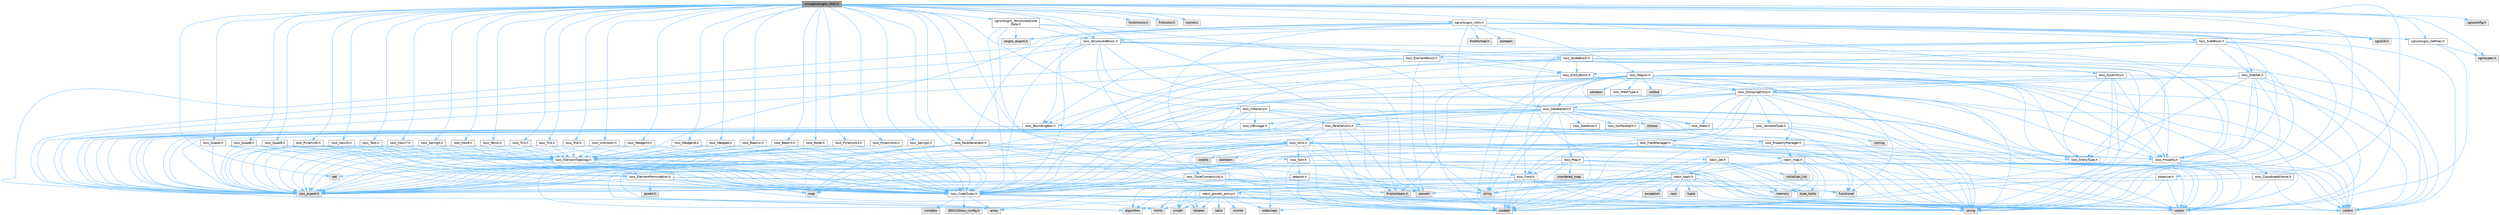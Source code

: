 digraph "src/cgns/Iocgns_Utils.C"
{
 // INTERACTIVE_SVG=YES
 // LATEX_PDF_SIZE
  bgcolor="transparent";
  edge [fontname=Helvetica,fontsize=10,labelfontname=Helvetica,labelfontsize=10];
  node [fontname=Helvetica,fontsize=10,shape=box,height=0.2,width=0.4];
  Node1 [id="Node000001",label="src/cgns/Iocgns_Utils.C",height=0.2,width=0.4,color="gray40", fillcolor="grey60", style="filled", fontcolor="black",tooltip=" "];
  Node1 -> Node2 [id="edge1_Node000001_Node000002",color="steelblue1",style="solid",tooltip=" "];
  Node2 [id="Node000002",label="Ioss_Assembly.h",height=0.2,width=0.4,color="grey40", fillcolor="white", style="filled",URL="$Ioss__Assembly_8h.html",tooltip=" "];
  Node2 -> Node3 [id="edge2_Node000002_Node000003",color="steelblue1",style="solid",tooltip=" "];
  Node3 [id="Node000003",label="ioss_export.h",height=0.2,width=0.4,color="grey60", fillcolor="#E0E0E0", style="filled",tooltip=" "];
  Node2 -> Node4 [id="edge3_Node000002_Node000004",color="steelblue1",style="solid",tooltip=" "];
  Node4 [id="Node000004",label="Ioss_EntityType.h",height=0.2,width=0.4,color="grey40", fillcolor="white", style="filled",URL="$Ioss__EntityType_8h.html",tooltip=" "];
  Node2 -> Node5 [id="edge4_Node000002_Node000005",color="steelblue1",style="solid",tooltip=" "];
  Node5 [id="Node000005",label="Ioss_Property.h",height=0.2,width=0.4,color="grey40", fillcolor="white", style="filled",URL="$Ioss__Property_8h.html",tooltip=" "];
  Node5 -> Node3 [id="edge5_Node000005_Node000003",color="steelblue1",style="solid",tooltip=" "];
  Node5 -> Node6 [id="edge6_Node000005_Node000006",color="steelblue1",style="solid",tooltip=" "];
  Node6 [id="Node000006",label="cstdint",height=0.2,width=0.4,color="grey60", fillcolor="#E0E0E0", style="filled",tooltip=" "];
  Node5 -> Node7 [id="edge7_Node000005_Node000007",color="steelblue1",style="solid",tooltip=" "];
  Node7 [id="Node000007",label="string",height=0.2,width=0.4,color="grey60", fillcolor="#E0E0E0", style="filled",tooltip=" "];
  Node5 -> Node8 [id="edge8_Node000005_Node000008",color="steelblue1",style="solid",tooltip=" "];
  Node8 [id="Node000008",label="vector",height=0.2,width=0.4,color="grey60", fillcolor="#E0E0E0", style="filled",tooltip=" "];
  Node2 -> Node9 [id="edge9_Node000002_Node000009",color="steelblue1",style="solid",tooltip=" "];
  Node9 [id="Node000009",label="Ioss_GroupingEntity.h",height=0.2,width=0.4,color="grey40", fillcolor="white", style="filled",URL="$Ioss__GroupingEntity_8h.html",tooltip=" "];
  Node9 -> Node3 [id="edge10_Node000009_Node000003",color="steelblue1",style="solid",tooltip=" "];
  Node9 -> Node10 [id="edge11_Node000009_Node000010",color="steelblue1",style="solid",tooltip=" "];
  Node10 [id="Node000010",label="Ioss_CodeTypes.h",height=0.2,width=0.4,color="grey40", fillcolor="white", style="filled",URL="$Ioss__CodeTypes_8h.html",tooltip=" "];
  Node10 -> Node11 [id="edge12_Node000010_Node000011",color="steelblue1",style="solid",tooltip=" "];
  Node11 [id="Node000011",label="array",height=0.2,width=0.4,color="grey60", fillcolor="#E0E0E0", style="filled",tooltip=" "];
  Node10 -> Node12 [id="edge13_Node000010_Node000012",color="steelblue1",style="solid",tooltip=" "];
  Node12 [id="Node000012",label="cstddef",height=0.2,width=0.4,color="grey60", fillcolor="#E0E0E0", style="filled",tooltip=" "];
  Node10 -> Node6 [id="edge14_Node000010_Node000006",color="steelblue1",style="solid",tooltip=" "];
  Node10 -> Node7 [id="edge15_Node000010_Node000007",color="steelblue1",style="solid",tooltip=" "];
  Node10 -> Node8 [id="edge16_Node000010_Node000008",color="steelblue1",style="solid",tooltip=" "];
  Node10 -> Node13 [id="edge17_Node000010_Node000013",color="steelblue1",style="solid",tooltip=" "];
  Node13 [id="Node000013",label="SEACASIoss_config.h",height=0.2,width=0.4,color="grey60", fillcolor="#E0E0E0", style="filled",tooltip=" "];
  Node10 -> Node14 [id="edge18_Node000010_Node000014",color="steelblue1",style="solid",tooltip=" "];
  Node14 [id="Node000014",label="complex",height=0.2,width=0.4,color="grey60", fillcolor="#E0E0E0", style="filled",tooltip=" "];
  Node9 -> Node15 [id="edge19_Node000009_Node000015",color="steelblue1",style="solid",tooltip=" "];
  Node15 [id="Node000015",label="Ioss_DatabaseIO.h",height=0.2,width=0.4,color="grey40", fillcolor="white", style="filled",URL="$Ioss__DatabaseIO_8h.html",tooltip=" "];
  Node15 -> Node3 [id="edge20_Node000015_Node000003",color="steelblue1",style="solid",tooltip=" "];
  Node15 -> Node16 [id="edge21_Node000015_Node000016",color="steelblue1",style="solid",tooltip=" "];
  Node16 [id="Node000016",label="Ioss_BoundingBox.h",height=0.2,width=0.4,color="grey40", fillcolor="white", style="filled",URL="$Ioss__BoundingBox_8h.html",tooltip=" "];
  Node16 -> Node3 [id="edge22_Node000016_Node000003",color="steelblue1",style="solid",tooltip=" "];
  Node15 -> Node10 [id="edge23_Node000015_Node000010",color="steelblue1",style="solid",tooltip=" "];
  Node15 -> Node17 [id="edge24_Node000015_Node000017",color="steelblue1",style="solid",tooltip=" "];
  Node17 [id="Node000017",label="Ioss_DBUsage.h",height=0.2,width=0.4,color="grey40", fillcolor="white", style="filled",URL="$Ioss__DBUsage_8h.html",tooltip=" "];
  Node15 -> Node18 [id="edge25_Node000015_Node000018",color="steelblue1",style="solid",tooltip=" "];
  Node18 [id="Node000018",label="Ioss_DataSize.h",height=0.2,width=0.4,color="grey40", fillcolor="white", style="filled",URL="$Ioss__DataSize_8h.html",tooltip=" "];
  Node15 -> Node4 [id="edge26_Node000015_Node000004",color="steelblue1",style="solid",tooltip=" "];
  Node15 -> Node19 [id="edge27_Node000015_Node000019",color="steelblue1",style="solid",tooltip=" "];
  Node19 [id="Node000019",label="Ioss_Map.h",height=0.2,width=0.4,color="grey40", fillcolor="white", style="filled",URL="$Ioss__Map_8h.html",tooltip=" "];
  Node19 -> Node3 [id="edge28_Node000019_Node000003",color="steelblue1",style="solid",tooltip=" "];
  Node19 -> Node10 [id="edge29_Node000019_Node000010",color="steelblue1",style="solid",tooltip=" "];
  Node19 -> Node20 [id="edge30_Node000019_Node000020",color="steelblue1",style="solid",tooltip=" "];
  Node20 [id="Node000020",label="Ioss_Field.h",height=0.2,width=0.4,color="grey40", fillcolor="white", style="filled",URL="$Ioss__Field_8h.html",tooltip=" "];
  Node20 -> Node3 [id="edge31_Node000020_Node000003",color="steelblue1",style="solid",tooltip=" "];
  Node20 -> Node10 [id="edge32_Node000020_Node000010",color="steelblue1",style="solid",tooltip=" "];
  Node20 -> Node12 [id="edge33_Node000020_Node000012",color="steelblue1",style="solid",tooltip=" "];
  Node20 -> Node7 [id="edge34_Node000020_Node000007",color="steelblue1",style="solid",tooltip=" "];
  Node20 -> Node8 [id="edge35_Node000020_Node000008",color="steelblue1",style="solid",tooltip=" "];
  Node19 -> Node12 [id="edge36_Node000019_Node000012",color="steelblue1",style="solid",tooltip=" "];
  Node19 -> Node6 [id="edge37_Node000019_Node000006",color="steelblue1",style="solid",tooltip=" "];
  Node19 -> Node7 [id="edge38_Node000019_Node000007",color="steelblue1",style="solid",tooltip=" "];
  Node19 -> Node8 [id="edge39_Node000019_Node000008",color="steelblue1",style="solid",tooltip=" "];
  Node19 -> Node21 [id="edge40_Node000019_Node000021",color="steelblue1",style="solid",tooltip=" "];
  Node21 [id="Node000021",label="unordered_map",height=0.2,width=0.4,color="grey60", fillcolor="#E0E0E0", style="filled",tooltip=" "];
  Node15 -> Node22 [id="edge41_Node000015_Node000022",color="steelblue1",style="solid",tooltip=" "];
  Node22 [id="Node000022",label="Ioss_ParallelUtils.h",height=0.2,width=0.4,color="grey40", fillcolor="white", style="filled",URL="$Ioss__ParallelUtils_8h.html",tooltip=" "];
  Node22 -> Node3 [id="edge42_Node000022_Node000003",color="steelblue1",style="solid",tooltip=" "];
  Node22 -> Node10 [id="edge43_Node000022_Node000010",color="steelblue1",style="solid",tooltip=" "];
  Node22 -> Node23 [id="edge44_Node000022_Node000023",color="steelblue1",style="solid",tooltip=" "];
  Node23 [id="Node000023",label="Ioss_Utils.h",height=0.2,width=0.4,color="grey40", fillcolor="white", style="filled",URL="$Ioss__Utils_8h.html",tooltip=" "];
  Node23 -> Node3 [id="edge45_Node000023_Node000003",color="steelblue1",style="solid",tooltip=" "];
  Node23 -> Node10 [id="edge46_Node000023_Node000010",color="steelblue1",style="solid",tooltip=" "];
  Node23 -> Node24 [id="edge47_Node000023_Node000024",color="steelblue1",style="solid",tooltip=" "];
  Node24 [id="Node000024",label="Ioss_ElementTopology.h",height=0.2,width=0.4,color="grey40", fillcolor="white", style="filled",URL="$Ioss__ElementTopology_8h.html",tooltip=" "];
  Node24 -> Node3 [id="edge48_Node000024_Node000003",color="steelblue1",style="solid",tooltip=" "];
  Node24 -> Node10 [id="edge49_Node000024_Node000010",color="steelblue1",style="solid",tooltip=" "];
  Node24 -> Node25 [id="edge50_Node000024_Node000025",color="steelblue1",style="solid",tooltip=" "];
  Node25 [id="Node000025",label="Ioss_ElementPermutation.h",height=0.2,width=0.4,color="grey40", fillcolor="white", style="filled",URL="$Ioss__ElementPermutation_8h.html",tooltip=" "];
  Node25 -> Node3 [id="edge51_Node000025_Node000003",color="steelblue1",style="solid",tooltip=" "];
  Node25 -> Node10 [id="edge52_Node000025_Node000010",color="steelblue1",style="solid",tooltip=" "];
  Node25 -> Node26 [id="edge53_Node000025_Node000026",color="steelblue1",style="solid",tooltip=" "];
  Node26 [id="Node000026",label="assert.h",height=0.2,width=0.4,color="grey60", fillcolor="#E0E0E0", style="filled",tooltip=" "];
  Node25 -> Node27 [id="edge54_Node000025_Node000027",color="steelblue1",style="solid",tooltip=" "];
  Node27 [id="Node000027",label="limits",height=0.2,width=0.4,color="grey60", fillcolor="#E0E0E0", style="filled",tooltip=" "];
  Node25 -> Node28 [id="edge55_Node000025_Node000028",color="steelblue1",style="solid",tooltip=" "];
  Node28 [id="Node000028",label="map",height=0.2,width=0.4,color="grey60", fillcolor="#E0E0E0", style="filled",tooltip=" "];
  Node25 -> Node7 [id="edge56_Node000025_Node000007",color="steelblue1",style="solid",tooltip=" "];
  Node25 -> Node8 [id="edge57_Node000025_Node000008",color="steelblue1",style="solid",tooltip=" "];
  Node24 -> Node28 [id="edge58_Node000024_Node000028",color="steelblue1",style="solid",tooltip=" "];
  Node24 -> Node29 [id="edge59_Node000024_Node000029",color="steelblue1",style="solid",tooltip=" "];
  Node29 [id="Node000029",label="set",height=0.2,width=0.4,color="grey60", fillcolor="#E0E0E0", style="filled",tooltip=" "];
  Node24 -> Node7 [id="edge60_Node000024_Node000007",color="steelblue1",style="solid",tooltip=" "];
  Node24 -> Node8 [id="edge61_Node000024_Node000008",color="steelblue1",style="solid",tooltip=" "];
  Node23 -> Node4 [id="edge62_Node000023_Node000004",color="steelblue1",style="solid",tooltip=" "];
  Node23 -> Node20 [id="edge63_Node000023_Node000020",color="steelblue1",style="solid",tooltip=" "];
  Node23 -> Node5 [id="edge64_Node000023_Node000005",color="steelblue1",style="solid",tooltip=" "];
  Node23 -> Node30 [id="edge65_Node000023_Node000030",color="steelblue1",style="solid",tooltip=" "];
  Node30 [id="Node000030",label="Ioss_Sort.h",height=0.2,width=0.4,color="grey40", fillcolor="white", style="filled",URL="$Ioss__Sort_8h.html",tooltip=" "];
  Node30 -> Node31 [id="edge66_Node000030_Node000031",color="steelblue1",style="solid",tooltip=" "];
  Node31 [id="Node000031",label="pdqsort.h",height=0.2,width=0.4,color="grey40", fillcolor="white", style="filled",URL="$pdqsort_8h.html",tooltip=" "];
  Node31 -> Node32 [id="edge67_Node000031_Node000032",color="steelblue1",style="solid",tooltip=" "];
  Node32 [id="Node000032",label="algorithm",height=0.2,width=0.4,color="grey60", fillcolor="#E0E0E0", style="filled",tooltip=" "];
  Node31 -> Node12 [id="edge68_Node000031_Node000012",color="steelblue1",style="solid",tooltip=" "];
  Node31 -> Node33 [id="edge69_Node000031_Node000033",color="steelblue1",style="solid",tooltip=" "];
  Node33 [id="Node000033",label="functional",height=0.2,width=0.4,color="grey60", fillcolor="#E0E0E0", style="filled",tooltip=" "];
  Node31 -> Node34 [id="edge70_Node000031_Node000034",color="steelblue1",style="solid",tooltip=" "];
  Node34 [id="Node000034",label="iterator",height=0.2,width=0.4,color="grey60", fillcolor="#E0E0E0", style="filled",tooltip=" "];
  Node31 -> Node35 [id="edge71_Node000031_Node000035",color="steelblue1",style="solid",tooltip=" "];
  Node35 [id="Node000035",label="utility",height=0.2,width=0.4,color="grey60", fillcolor="#E0E0E0", style="filled",tooltip=" "];
  Node30 -> Node12 [id="edge72_Node000030_Node000012",color="steelblue1",style="solid",tooltip=" "];
  Node30 -> Node8 [id="edge73_Node000030_Node000008",color="steelblue1",style="solid",tooltip=" "];
  Node23 -> Node32 [id="edge74_Node000023_Node000032",color="steelblue1",style="solid",tooltip=" "];
  Node23 -> Node36 [id="edge75_Node000023_Node000036",color="steelblue1",style="solid",tooltip=" "];
  Node36 [id="Node000036",label="cassert",height=0.2,width=0.4,color="grey60", fillcolor="#E0E0E0", style="filled",tooltip=" "];
  Node23 -> Node37 [id="edge76_Node000023_Node000037",color="steelblue1",style="solid",tooltip=" "];
  Node37 [id="Node000037",label="cmath",height=0.2,width=0.4,color="grey60", fillcolor="#E0E0E0", style="filled",tooltip=" "];
  Node23 -> Node12 [id="edge77_Node000023_Node000012",color="steelblue1",style="solid",tooltip=" "];
  Node23 -> Node6 [id="edge78_Node000023_Node000006",color="steelblue1",style="solid",tooltip=" "];
  Node23 -> Node38 [id="edge79_Node000023_Node000038",color="steelblue1",style="solid",tooltip=" "];
  Node38 [id="Node000038",label="cstdlib",height=0.2,width=0.4,color="grey60", fillcolor="#E0E0E0", style="filled",tooltip=" "];
  Node23 -> Node39 [id="edge80_Node000023_Node000039",color="steelblue1",style="solid",tooltip=" "];
  Node39 [id="Node000039",label="iostream",height=0.2,width=0.4,color="grey60", fillcolor="#E0E0E0", style="filled",tooltip=" "];
  Node23 -> Node40 [id="edge81_Node000023_Node000040",color="steelblue1",style="solid",tooltip=" "];
  Node40 [id="Node000040",label="stdexcept",height=0.2,width=0.4,color="grey60", fillcolor="#E0E0E0", style="filled",tooltip=" "];
  Node23 -> Node7 [id="edge82_Node000023_Node000007",color="steelblue1",style="solid",tooltip=" "];
  Node23 -> Node8 [id="edge83_Node000023_Node000008",color="steelblue1",style="solid",tooltip=" "];
  Node22 -> Node36 [id="edge84_Node000022_Node000036",color="steelblue1",style="solid",tooltip=" "];
  Node22 -> Node12 [id="edge85_Node000022_Node000012",color="steelblue1",style="solid",tooltip=" "];
  Node22 -> Node7 [id="edge86_Node000022_Node000007",color="steelblue1",style="solid",tooltip=" "];
  Node22 -> Node8 [id="edge87_Node000022_Node000008",color="steelblue1",style="solid",tooltip=" "];
  Node15 -> Node41 [id="edge88_Node000015_Node000041",color="steelblue1",style="solid",tooltip=" "];
  Node41 [id="Node000041",label="Ioss_PropertyManager.h",height=0.2,width=0.4,color="grey40", fillcolor="white", style="filled",URL="$Ioss__PropertyManager_8h.html",tooltip=" "];
  Node41 -> Node3 [id="edge89_Node000041_Node000003",color="steelblue1",style="solid",tooltip=" "];
  Node41 -> Node10 [id="edge90_Node000041_Node000010",color="steelblue1",style="solid",tooltip=" "];
  Node41 -> Node5 [id="edge91_Node000041_Node000005",color="steelblue1",style="solid",tooltip=" "];
  Node41 -> Node12 [id="edge92_Node000041_Node000012",color="steelblue1",style="solid",tooltip=" "];
  Node41 -> Node7 [id="edge93_Node000041_Node000007",color="steelblue1",style="solid",tooltip=" "];
  Node41 -> Node8 [id="edge94_Node000041_Node000008",color="steelblue1",style="solid",tooltip=" "];
  Node41 -> Node42 [id="edge95_Node000041_Node000042",color="steelblue1",style="solid",tooltip=" "];
  Node42 [id="Node000042",label="robin_map.h",height=0.2,width=0.4,color="grey40", fillcolor="white", style="filled",URL="$robin__map_8h.html",tooltip=" "];
  Node42 -> Node12 [id="edge96_Node000042_Node000012",color="steelblue1",style="solid",tooltip=" "];
  Node42 -> Node33 [id="edge97_Node000042_Node000033",color="steelblue1",style="solid",tooltip=" "];
  Node42 -> Node43 [id="edge98_Node000042_Node000043",color="steelblue1",style="solid",tooltip=" "];
  Node43 [id="Node000043",label="initializer_list",height=0.2,width=0.4,color="grey60", fillcolor="#E0E0E0", style="filled",tooltip=" "];
  Node42 -> Node44 [id="edge99_Node000042_Node000044",color="steelblue1",style="solid",tooltip=" "];
  Node44 [id="Node000044",label="memory",height=0.2,width=0.4,color="grey60", fillcolor="#E0E0E0", style="filled",tooltip=" "];
  Node42 -> Node45 [id="edge100_Node000042_Node000045",color="steelblue1",style="solid",tooltip=" "];
  Node45 [id="Node000045",label="type_traits",height=0.2,width=0.4,color="grey60", fillcolor="#E0E0E0", style="filled",tooltip=" "];
  Node42 -> Node35 [id="edge101_Node000042_Node000035",color="steelblue1",style="solid",tooltip=" "];
  Node42 -> Node46 [id="edge102_Node000042_Node000046",color="steelblue1",style="solid",tooltip=" "];
  Node46 [id="Node000046",label="robin_hash.h",height=0.2,width=0.4,color="grey40", fillcolor="white", style="filled",URL="$robin__hash_8h.html",tooltip=" "];
  Node46 -> Node32 [id="edge103_Node000046_Node000032",color="steelblue1",style="solid",tooltip=" "];
  Node46 -> Node36 [id="edge104_Node000046_Node000036",color="steelblue1",style="solid",tooltip=" "];
  Node46 -> Node37 [id="edge105_Node000046_Node000037",color="steelblue1",style="solid",tooltip=" "];
  Node46 -> Node12 [id="edge106_Node000046_Node000012",color="steelblue1",style="solid",tooltip=" "];
  Node46 -> Node6 [id="edge107_Node000046_Node000006",color="steelblue1",style="solid",tooltip=" "];
  Node46 -> Node47 [id="edge108_Node000046_Node000047",color="steelblue1",style="solid",tooltip=" "];
  Node47 [id="Node000047",label="exception",height=0.2,width=0.4,color="grey60", fillcolor="#E0E0E0", style="filled",tooltip=" "];
  Node46 -> Node34 [id="edge109_Node000046_Node000034",color="steelblue1",style="solid",tooltip=" "];
  Node46 -> Node27 [id="edge110_Node000046_Node000027",color="steelblue1",style="solid",tooltip=" "];
  Node46 -> Node44 [id="edge111_Node000046_Node000044",color="steelblue1",style="solid",tooltip=" "];
  Node46 -> Node48 [id="edge112_Node000046_Node000048",color="steelblue1",style="solid",tooltip=" "];
  Node48 [id="Node000048",label="new",height=0.2,width=0.4,color="grey60", fillcolor="#E0E0E0", style="filled",tooltip=" "];
  Node46 -> Node40 [id="edge113_Node000046_Node000040",color="steelblue1",style="solid",tooltip=" "];
  Node46 -> Node49 [id="edge114_Node000046_Node000049",color="steelblue1",style="solid",tooltip=" "];
  Node49 [id="Node000049",label="tuple",height=0.2,width=0.4,color="grey60", fillcolor="#E0E0E0", style="filled",tooltip=" "];
  Node46 -> Node45 [id="edge115_Node000046_Node000045",color="steelblue1",style="solid",tooltip=" "];
  Node46 -> Node35 [id="edge116_Node000046_Node000035",color="steelblue1",style="solid",tooltip=" "];
  Node46 -> Node8 [id="edge117_Node000046_Node000008",color="steelblue1",style="solid",tooltip=" "];
  Node46 -> Node50 [id="edge118_Node000046_Node000050",color="steelblue1",style="solid",tooltip=" "];
  Node50 [id="Node000050",label="robin_growth_policy.h",height=0.2,width=0.4,color="grey40", fillcolor="white", style="filled",URL="$robin__growth__policy_8h.html",tooltip=" "];
  Node50 -> Node32 [id="edge119_Node000050_Node000032",color="steelblue1",style="solid",tooltip=" "];
  Node50 -> Node11 [id="edge120_Node000050_Node000011",color="steelblue1",style="solid",tooltip=" "];
  Node50 -> Node51 [id="edge121_Node000050_Node000051",color="steelblue1",style="solid",tooltip=" "];
  Node51 [id="Node000051",label="climits",height=0.2,width=0.4,color="grey60", fillcolor="#E0E0E0", style="filled",tooltip=" "];
  Node50 -> Node37 [id="edge122_Node000050_Node000037",color="steelblue1",style="solid",tooltip=" "];
  Node50 -> Node12 [id="edge123_Node000050_Node000012",color="steelblue1",style="solid",tooltip=" "];
  Node50 -> Node6 [id="edge124_Node000050_Node000006",color="steelblue1",style="solid",tooltip=" "];
  Node50 -> Node34 [id="edge125_Node000050_Node000034",color="steelblue1",style="solid",tooltip=" "];
  Node50 -> Node27 [id="edge126_Node000050_Node000027",color="steelblue1",style="solid",tooltip=" "];
  Node50 -> Node52 [id="edge127_Node000050_Node000052",color="steelblue1",style="solid",tooltip=" "];
  Node52 [id="Node000052",label="ratio",height=0.2,width=0.4,color="grey60", fillcolor="#E0E0E0", style="filled",tooltip=" "];
  Node50 -> Node40 [id="edge128_Node000050_Node000040",color="steelblue1",style="solid",tooltip=" "];
  Node15 -> Node53 [id="edge129_Node000015_Node000053",color="steelblue1",style="solid",tooltip=" "];
  Node53 [id="Node000053",label="Ioss_State.h",height=0.2,width=0.4,color="grey40", fillcolor="white", style="filled",URL="$Ioss__State_8h.html",tooltip=" "];
  Node15 -> Node54 [id="edge130_Node000015_Node000054",color="steelblue1",style="solid",tooltip=" "];
  Node54 [id="Node000054",label="Ioss_SurfaceSplit.h",height=0.2,width=0.4,color="grey40", fillcolor="white", style="filled",URL="$Ioss__SurfaceSplit_8h.html",tooltip=" "];
  Node15 -> Node55 [id="edge131_Node000015_Node000055",color="steelblue1",style="solid",tooltip=" "];
  Node55 [id="Node000055",label="chrono",height=0.2,width=0.4,color="grey60", fillcolor="#E0E0E0", style="filled",tooltip=" "];
  Node15 -> Node12 [id="edge132_Node000015_Node000012",color="steelblue1",style="solid",tooltip=" "];
  Node15 -> Node6 [id="edge133_Node000015_Node000006",color="steelblue1",style="solid",tooltip=" "];
  Node15 -> Node28 [id="edge134_Node000015_Node000028",color="steelblue1",style="solid",tooltip=" "];
  Node15 -> Node7 [id="edge135_Node000015_Node000007",color="steelblue1",style="solid",tooltip=" "];
  Node15 -> Node35 [id="edge136_Node000015_Node000035",color="steelblue1",style="solid",tooltip=" "];
  Node15 -> Node8 [id="edge137_Node000015_Node000008",color="steelblue1",style="solid",tooltip=" "];
  Node9 -> Node4 [id="edge138_Node000009_Node000004",color="steelblue1",style="solid",tooltip=" "];
  Node9 -> Node20 [id="edge139_Node000009_Node000020",color="steelblue1",style="solid",tooltip=" "];
  Node9 -> Node56 [id="edge140_Node000009_Node000056",color="steelblue1",style="solid",tooltip=" "];
  Node56 [id="Node000056",label="Ioss_FieldManager.h",height=0.2,width=0.4,color="grey40", fillcolor="white", style="filled",URL="$Ioss__FieldManager_8h.html",tooltip=" "];
  Node56 -> Node3 [id="edge141_Node000056_Node000003",color="steelblue1",style="solid",tooltip=" "];
  Node56 -> Node10 [id="edge142_Node000056_Node000010",color="steelblue1",style="solid",tooltip=" "];
  Node56 -> Node20 [id="edge143_Node000056_Node000020",color="steelblue1",style="solid",tooltip=" "];
  Node56 -> Node12 [id="edge144_Node000056_Node000012",color="steelblue1",style="solid",tooltip=" "];
  Node56 -> Node7 [id="edge145_Node000056_Node000007",color="steelblue1",style="solid",tooltip=" "];
  Node56 -> Node8 [id="edge146_Node000056_Node000008",color="steelblue1",style="solid",tooltip=" "];
  Node56 -> Node42 [id="edge147_Node000056_Node000042",color="steelblue1",style="solid",tooltip=" "];
  Node9 -> Node5 [id="edge148_Node000009_Node000005",color="steelblue1",style="solid",tooltip=" "];
  Node9 -> Node41 [id="edge149_Node000009_Node000041",color="steelblue1",style="solid",tooltip=" "];
  Node9 -> Node53 [id="edge150_Node000009_Node000053",color="steelblue1",style="solid",tooltip=" "];
  Node9 -> Node57 [id="edge151_Node000009_Node000057",color="steelblue1",style="solid",tooltip=" "];
  Node57 [id="Node000057",label="Ioss_VariableType.h",height=0.2,width=0.4,color="grey40", fillcolor="white", style="filled",URL="$Ioss__VariableType_8h.html",tooltip=" "];
  Node57 -> Node3 [id="edge152_Node000057_Node000003",color="steelblue1",style="solid",tooltip=" "];
  Node57 -> Node10 [id="edge153_Node000057_Node000010",color="steelblue1",style="solid",tooltip=" "];
  Node57 -> Node23 [id="edge154_Node000057_Node000023",color="steelblue1",style="solid",tooltip=" "];
  Node57 -> Node58 [id="edge155_Node000057_Node000058",color="steelblue1",style="solid",tooltip=" "];
  Node58 [id="Node000058",label="cstring",height=0.2,width=0.4,color="grey60", fillcolor="#E0E0E0", style="filled",tooltip=" "];
  Node57 -> Node33 [id="edge156_Node000057_Node000033",color="steelblue1",style="solid",tooltip=" "];
  Node57 -> Node28 [id="edge157_Node000057_Node000028",color="steelblue1",style="solid",tooltip=" "];
  Node57 -> Node7 [id="edge158_Node000057_Node000007",color="steelblue1",style="solid",tooltip=" "];
  Node57 -> Node8 [id="edge159_Node000057_Node000008",color="steelblue1",style="solid",tooltip=" "];
  Node9 -> Node12 [id="edge160_Node000009_Node000012",color="steelblue1",style="solid",tooltip=" "];
  Node9 -> Node6 [id="edge161_Node000009_Node000006",color="steelblue1",style="solid",tooltip=" "];
  Node9 -> Node7 [id="edge162_Node000009_Node000007",color="steelblue1",style="solid",tooltip=" "];
  Node9 -> Node8 [id="edge163_Node000009_Node000008",color="steelblue1",style="solid",tooltip=" "];
  Node2 -> Node12 [id="edge164_Node000002_Node000012",color="steelblue1",style="solid",tooltip=" "];
  Node2 -> Node6 [id="edge165_Node000002_Node000006",color="steelblue1",style="solid",tooltip=" "];
  Node2 -> Node7 [id="edge166_Node000002_Node000007",color="steelblue1",style="solid",tooltip=" "];
  Node1 -> Node59 [id="edge167_Node000001_Node000059",color="steelblue1",style="solid",tooltip=" "];
  Node59 [id="Node000059",label="Ioss_Beam2.h",height=0.2,width=0.4,color="grey40", fillcolor="white", style="filled",URL="$Ioss__Beam2_8h.html",tooltip=" "];
  Node59 -> Node3 [id="edge168_Node000059_Node000003",color="steelblue1",style="solid",tooltip=" "];
  Node59 -> Node10 [id="edge169_Node000059_Node000010",color="steelblue1",style="solid",tooltip=" "];
  Node59 -> Node24 [id="edge170_Node000059_Node000024",color="steelblue1",style="solid",tooltip=" "];
  Node1 -> Node60 [id="edge171_Node000001_Node000060",color="steelblue1",style="solid",tooltip=" "];
  Node60 [id="Node000060",label="Ioss_Beam3.h",height=0.2,width=0.4,color="grey40", fillcolor="white", style="filled",URL="$Ioss__Beam3_8h.html",tooltip=" "];
  Node60 -> Node3 [id="edge172_Node000060_Node000003",color="steelblue1",style="solid",tooltip=" "];
  Node60 -> Node10 [id="edge173_Node000060_Node000010",color="steelblue1",style="solid",tooltip=" "];
  Node60 -> Node24 [id="edge174_Node000060_Node000024",color="steelblue1",style="solid",tooltip=" "];
  Node1 -> Node10 [id="edge175_Node000001_Node000010",color="steelblue1",style="solid",tooltip=" "];
  Node1 -> Node61 [id="edge176_Node000001_Node000061",color="steelblue1",style="solid",tooltip=" "];
  Node61 [id="Node000061",label="Ioss_FaceGenerator.h",height=0.2,width=0.4,color="grey40", fillcolor="white", style="filled",URL="$Ioss__FaceGenerator_8h.html",tooltip=" "];
  Node61 -> Node3 [id="edge177_Node000061_Node000003",color="steelblue1",style="solid",tooltip=" "];
  Node61 -> Node32 [id="edge178_Node000061_Node000032",color="steelblue1",style="solid",tooltip=" "];
  Node61 -> Node11 [id="edge179_Node000061_Node000011",color="steelblue1",style="solid",tooltip=" "];
  Node61 -> Node36 [id="edge180_Node000061_Node000036",color="steelblue1",style="solid",tooltip=" "];
  Node61 -> Node12 [id="edge181_Node000061_Node000012",color="steelblue1",style="solid",tooltip=" "];
  Node61 -> Node28 [id="edge182_Node000061_Node000028",color="steelblue1",style="solid",tooltip=" "];
  Node61 -> Node62 [id="edge183_Node000061_Node000062",color="steelblue1",style="solid",tooltip=" "];
  Node62 [id="Node000062",label="robin_set.h",height=0.2,width=0.4,color="grey40", fillcolor="white", style="filled",URL="$robin__set_8h.html",tooltip=" "];
  Node62 -> Node12 [id="edge184_Node000062_Node000012",color="steelblue1",style="solid",tooltip=" "];
  Node62 -> Node33 [id="edge185_Node000062_Node000033",color="steelblue1",style="solid",tooltip=" "];
  Node62 -> Node43 [id="edge186_Node000062_Node000043",color="steelblue1",style="solid",tooltip=" "];
  Node62 -> Node44 [id="edge187_Node000062_Node000044",color="steelblue1",style="solid",tooltip=" "];
  Node62 -> Node45 [id="edge188_Node000062_Node000045",color="steelblue1",style="solid",tooltip=" "];
  Node62 -> Node35 [id="edge189_Node000062_Node000035",color="steelblue1",style="solid",tooltip=" "];
  Node62 -> Node46 [id="edge190_Node000062_Node000046",color="steelblue1",style="solid",tooltip=" "];
  Node61 -> Node35 [id="edge191_Node000061_Node000035",color="steelblue1",style="solid",tooltip=" "];
  Node1 -> Node63 [id="edge192_Node000001_Node000063",color="steelblue1",style="solid",tooltip=" "];
  Node63 [id="Node000063",label="Ioss_Hex20.h",height=0.2,width=0.4,color="grey40", fillcolor="white", style="filled",URL="$Ioss__Hex20_8h.html",tooltip=" "];
  Node63 -> Node3 [id="edge193_Node000063_Node000003",color="steelblue1",style="solid",tooltip=" "];
  Node63 -> Node10 [id="edge194_Node000063_Node000010",color="steelblue1",style="solid",tooltip=" "];
  Node63 -> Node24 [id="edge195_Node000063_Node000024",color="steelblue1",style="solid",tooltip=" "];
  Node1 -> Node64 [id="edge196_Node000001_Node000064",color="steelblue1",style="solid",tooltip=" "];
  Node64 [id="Node000064",label="Ioss_Hex27.h",height=0.2,width=0.4,color="grey40", fillcolor="white", style="filled",URL="$Ioss__Hex27_8h.html",tooltip=" "];
  Node64 -> Node3 [id="edge197_Node000064_Node000003",color="steelblue1",style="solid",tooltip=" "];
  Node64 -> Node10 [id="edge198_Node000064_Node000010",color="steelblue1",style="solid",tooltip=" "];
  Node64 -> Node24 [id="edge199_Node000064_Node000024",color="steelblue1",style="solid",tooltip=" "];
  Node1 -> Node65 [id="edge200_Node000001_Node000065",color="steelblue1",style="solid",tooltip=" "];
  Node65 [id="Node000065",label="Ioss_Hex8.h",height=0.2,width=0.4,color="grey40", fillcolor="white", style="filled",URL="$Ioss__Hex8_8h.html",tooltip=" "];
  Node65 -> Node3 [id="edge201_Node000065_Node000003",color="steelblue1",style="solid",tooltip=" "];
  Node65 -> Node10 [id="edge202_Node000065_Node000010",color="steelblue1",style="solid",tooltip=" "];
  Node65 -> Node24 [id="edge203_Node000065_Node000024",color="steelblue1",style="solid",tooltip=" "];
  Node1 -> Node66 [id="edge204_Node000001_Node000066",color="steelblue1",style="solid",tooltip=" "];
  Node66 [id="Node000066",label="Ioss_IOFactory.h",height=0.2,width=0.4,color="grey40", fillcolor="white", style="filled",URL="$Ioss__IOFactory_8h.html",tooltip=" "];
  Node66 -> Node3 [id="edge205_Node000066_Node000003",color="steelblue1",style="solid",tooltip=" "];
  Node66 -> Node10 [id="edge206_Node000066_Node000010",color="steelblue1",style="solid",tooltip=" "];
  Node66 -> Node7 [id="edge207_Node000066_Node000007",color="steelblue1",style="solid",tooltip=" "];
  Node66 -> Node17 [id="edge208_Node000066_Node000017",color="steelblue1",style="solid",tooltip=" "];
  Node66 -> Node22 [id="edge209_Node000066_Node000022",color="steelblue1",style="solid",tooltip=" "];
  Node66 -> Node41 [id="edge210_Node000066_Node000041",color="steelblue1",style="solid",tooltip=" "];
  Node66 -> Node28 [id="edge211_Node000066_Node000028",color="steelblue1",style="solid",tooltip=" "];
  Node66 -> Node8 [id="edge212_Node000066_Node000008",color="steelblue1",style="solid",tooltip=" "];
  Node1 -> Node67 [id="edge213_Node000001_Node000067",color="steelblue1",style="solid",tooltip=" "];
  Node67 [id="Node000067",label="Ioss_Node.h",height=0.2,width=0.4,color="grey40", fillcolor="white", style="filled",URL="$Ioss__Node_8h.html",tooltip=" "];
  Node67 -> Node3 [id="edge214_Node000067_Node000003",color="steelblue1",style="solid",tooltip=" "];
  Node67 -> Node10 [id="edge215_Node000067_Node000010",color="steelblue1",style="solid",tooltip=" "];
  Node67 -> Node24 [id="edge216_Node000067_Node000024",color="steelblue1",style="solid",tooltip=" "];
  Node1 -> Node68 [id="edge217_Node000001_Node000068",color="steelblue1",style="solid",tooltip=" "];
  Node68 [id="Node000068",label="Ioss_Pyramid13.h",height=0.2,width=0.4,color="grey40", fillcolor="white", style="filled",URL="$Ioss__Pyramid13_8h.html",tooltip=" "];
  Node68 -> Node3 [id="edge218_Node000068_Node000003",color="steelblue1",style="solid",tooltip=" "];
  Node68 -> Node10 [id="edge219_Node000068_Node000010",color="steelblue1",style="solid",tooltip=" "];
  Node68 -> Node24 [id="edge220_Node000068_Node000024",color="steelblue1",style="solid",tooltip=" "];
  Node1 -> Node69 [id="edge221_Node000001_Node000069",color="steelblue1",style="solid",tooltip=" "];
  Node69 [id="Node000069",label="Ioss_Pyramid14.h",height=0.2,width=0.4,color="grey40", fillcolor="white", style="filled",URL="$Ioss__Pyramid14_8h.html",tooltip=" "];
  Node69 -> Node3 [id="edge222_Node000069_Node000003",color="steelblue1",style="solid",tooltip=" "];
  Node69 -> Node10 [id="edge223_Node000069_Node000010",color="steelblue1",style="solid",tooltip=" "];
  Node69 -> Node24 [id="edge224_Node000069_Node000024",color="steelblue1",style="solid",tooltip=" "];
  Node1 -> Node70 [id="edge225_Node000001_Node000070",color="steelblue1",style="solid",tooltip=" "];
  Node70 [id="Node000070",label="Ioss_Pyramid5.h",height=0.2,width=0.4,color="grey40", fillcolor="white", style="filled",URL="$Ioss__Pyramid5_8h.html",tooltip=" "];
  Node70 -> Node3 [id="edge226_Node000070_Node000003",color="steelblue1",style="solid",tooltip=" "];
  Node70 -> Node10 [id="edge227_Node000070_Node000010",color="steelblue1",style="solid",tooltip=" "];
  Node70 -> Node25 [id="edge228_Node000070_Node000025",color="steelblue1",style="solid",tooltip=" "];
  Node70 -> Node24 [id="edge229_Node000070_Node000024",color="steelblue1",style="solid",tooltip=" "];
  Node1 -> Node71 [id="edge230_Node000001_Node000071",color="steelblue1",style="solid",tooltip=" "];
  Node71 [id="Node000071",label="Ioss_Quad4.h",height=0.2,width=0.4,color="grey40", fillcolor="white", style="filled",URL="$Ioss__Quad4_8h.html",tooltip=" "];
  Node71 -> Node3 [id="edge231_Node000071_Node000003",color="steelblue1",style="solid",tooltip=" "];
  Node71 -> Node10 [id="edge232_Node000071_Node000010",color="steelblue1",style="solid",tooltip=" "];
  Node71 -> Node24 [id="edge233_Node000071_Node000024",color="steelblue1",style="solid",tooltip=" "];
  Node1 -> Node72 [id="edge234_Node000001_Node000072",color="steelblue1",style="solid",tooltip=" "];
  Node72 [id="Node000072",label="Ioss_Quad8.h",height=0.2,width=0.4,color="grey40", fillcolor="white", style="filled",URL="$Ioss__Quad8_8h.html",tooltip=" "];
  Node72 -> Node3 [id="edge235_Node000072_Node000003",color="steelblue1",style="solid",tooltip=" "];
  Node72 -> Node10 [id="edge236_Node000072_Node000010",color="steelblue1",style="solid",tooltip=" "];
  Node72 -> Node24 [id="edge237_Node000072_Node000024",color="steelblue1",style="solid",tooltip=" "];
  Node1 -> Node73 [id="edge238_Node000001_Node000073",color="steelblue1",style="solid",tooltip=" "];
  Node73 [id="Node000073",label="Ioss_Quad9.h",height=0.2,width=0.4,color="grey40", fillcolor="white", style="filled",URL="$Ioss__Quad9_8h.html",tooltip=" "];
  Node73 -> Node3 [id="edge239_Node000073_Node000003",color="steelblue1",style="solid",tooltip=" "];
  Node73 -> Node10 [id="edge240_Node000073_Node000010",color="steelblue1",style="solid",tooltip=" "];
  Node73 -> Node24 [id="edge241_Node000073_Node000024",color="steelblue1",style="solid",tooltip=" "];
  Node1 -> Node30 [id="edge242_Node000001_Node000030",color="steelblue1",style="solid",tooltip=" "];
  Node1 -> Node74 [id="edge243_Node000001_Node000074",color="steelblue1",style="solid",tooltip=" "];
  Node74 [id="Node000074",label="Ioss_Spring2.h",height=0.2,width=0.4,color="grey40", fillcolor="white", style="filled",URL="$Ioss__Spring2_8h.html",tooltip=" "];
  Node74 -> Node3 [id="edge244_Node000074_Node000003",color="steelblue1",style="solid",tooltip=" "];
  Node74 -> Node10 [id="edge245_Node000074_Node000010",color="steelblue1",style="solid",tooltip=" "];
  Node74 -> Node24 [id="edge246_Node000074_Node000024",color="steelblue1",style="solid",tooltip=" "];
  Node1 -> Node75 [id="edge247_Node000001_Node000075",color="steelblue1",style="solid",tooltip=" "];
  Node75 [id="Node000075",label="Ioss_Spring3.h",height=0.2,width=0.4,color="grey40", fillcolor="white", style="filled",URL="$Ioss__Spring3_8h.html",tooltip=" "];
  Node75 -> Node3 [id="edge248_Node000075_Node000003",color="steelblue1",style="solid",tooltip=" "];
  Node75 -> Node10 [id="edge249_Node000075_Node000010",color="steelblue1",style="solid",tooltip=" "];
  Node75 -> Node24 [id="edge250_Node000075_Node000024",color="steelblue1",style="solid",tooltip=" "];
  Node1 -> Node76 [id="edge251_Node000001_Node000076",color="steelblue1",style="solid",tooltip=" "];
  Node76 [id="Node000076",label="Ioss_StructuredBlock.h",height=0.2,width=0.4,color="grey40", fillcolor="white", style="filled",URL="$Ioss__StructuredBlock_8h.html",tooltip=" "];
  Node76 -> Node3 [id="edge252_Node000076_Node000003",color="steelblue1",style="solid",tooltip=" "];
  Node76 -> Node16 [id="edge253_Node000076_Node000016",color="steelblue1",style="solid",tooltip=" "];
  Node76 -> Node10 [id="edge254_Node000076_Node000010",color="steelblue1",style="solid",tooltip=" "];
  Node76 -> Node77 [id="edge255_Node000076_Node000077",color="steelblue1",style="solid",tooltip=" "];
  Node77 [id="Node000077",label="Ioss_EntityBlock.h",height=0.2,width=0.4,color="grey40", fillcolor="white", style="filled",URL="$Ioss__EntityBlock_8h.html",tooltip=" "];
  Node77 -> Node3 [id="edge256_Node000077_Node000003",color="steelblue1",style="solid",tooltip=" "];
  Node77 -> Node9 [id="edge257_Node000077_Node000009",color="steelblue1",style="solid",tooltip=" "];
  Node77 -> Node5 [id="edge258_Node000077_Node000005",color="steelblue1",style="solid",tooltip=" "];
  Node77 -> Node12 [id="edge259_Node000077_Node000012",color="steelblue1",style="solid",tooltip=" "];
  Node77 -> Node7 [id="edge260_Node000077_Node000007",color="steelblue1",style="solid",tooltip=" "];
  Node76 -> Node78 [id="edge261_Node000076_Node000078",color="steelblue1",style="solid",tooltip=" "];
  Node78 [id="Node000078",label="Ioss_NodeBlock.h",height=0.2,width=0.4,color="grey40", fillcolor="white", style="filled",URL="$Ioss__NodeBlock_8h.html",tooltip=" "];
  Node78 -> Node3 [id="edge262_Node000078_Node000003",color="steelblue1",style="solid",tooltip=" "];
  Node78 -> Node16 [id="edge263_Node000078_Node000016",color="steelblue1",style="solid",tooltip=" "];
  Node78 -> Node77 [id="edge264_Node000078_Node000077",color="steelblue1",style="solid",tooltip=" "];
  Node78 -> Node4 [id="edge265_Node000078_Node000004",color="steelblue1",style="solid",tooltip=" "];
  Node78 -> Node5 [id="edge266_Node000078_Node000005",color="steelblue1",style="solid",tooltip=" "];
  Node78 -> Node12 [id="edge267_Node000078_Node000012",color="steelblue1",style="solid",tooltip=" "];
  Node78 -> Node6 [id="edge268_Node000078_Node000006",color="steelblue1",style="solid",tooltip=" "];
  Node78 -> Node7 [id="edge269_Node000078_Node000007",color="steelblue1",style="solid",tooltip=" "];
  Node76 -> Node5 [id="edge270_Node000076_Node000005",color="steelblue1",style="solid",tooltip=" "];
  Node76 -> Node79 [id="edge271_Node000076_Node000079",color="steelblue1",style="solid",tooltip=" "];
  Node79 [id="Node000079",label="Ioss_ZoneConnectivity.h",height=0.2,width=0.4,color="grey40", fillcolor="white", style="filled",URL="$Ioss__ZoneConnectivity_8h.html",tooltip=" "];
  Node79 -> Node3 [id="edge272_Node000079_Node000003",color="steelblue1",style="solid",tooltip=" "];
  Node79 -> Node10 [id="edge273_Node000079_Node000010",color="steelblue1",style="solid",tooltip=" "];
  Node79 -> Node11 [id="edge274_Node000079_Node000011",color="steelblue1",style="solid",tooltip=" "];
  Node79 -> Node36 [id="edge275_Node000079_Node000036",color="steelblue1",style="solid",tooltip=" "];
  Node79 -> Node80 [id="edge276_Node000079_Node000080",color="steelblue1",style="solid",tooltip=" "];
  Node80 [id="Node000080",label="fmt/ostream.h",height=0.2,width=0.4,color="grey60", fillcolor="#E0E0E0", style="filled",tooltip=" "];
  Node79 -> Node7 [id="edge277_Node000079_Node000007",color="steelblue1",style="solid",tooltip=" "];
  Node76 -> Node11 [id="edge278_Node000076_Node000011",color="steelblue1",style="solid",tooltip=" "];
  Node76 -> Node36 [id="edge279_Node000076_Node000036",color="steelblue1",style="solid",tooltip=" "];
  Node76 -> Node80 [id="edge280_Node000076_Node000080",color="steelblue1",style="solid",tooltip=" "];
  Node76 -> Node7 [id="edge281_Node000076_Node000007",color="steelblue1",style="solid",tooltip=" "];
  Node1 -> Node81 [id="edge282_Node000001_Node000081",color="steelblue1",style="solid",tooltip=" "];
  Node81 [id="Node000081",label="Ioss_Tet10.h",height=0.2,width=0.4,color="grey40", fillcolor="white", style="filled",URL="$Ioss__Tet10_8h.html",tooltip=" "];
  Node81 -> Node3 [id="edge283_Node000081_Node000003",color="steelblue1",style="solid",tooltip=" "];
  Node81 -> Node10 [id="edge284_Node000081_Node000010",color="steelblue1",style="solid",tooltip=" "];
  Node81 -> Node24 [id="edge285_Node000081_Node000024",color="steelblue1",style="solid",tooltip=" "];
  Node1 -> Node82 [id="edge286_Node000001_Node000082",color="steelblue1",style="solid",tooltip=" "];
  Node82 [id="Node000082",label="Ioss_Tet4.h",height=0.2,width=0.4,color="grey40", fillcolor="white", style="filled",URL="$Ioss__Tet4_8h.html",tooltip=" "];
  Node82 -> Node3 [id="edge287_Node000082_Node000003",color="steelblue1",style="solid",tooltip=" "];
  Node82 -> Node10 [id="edge288_Node000082_Node000010",color="steelblue1",style="solid",tooltip=" "];
  Node82 -> Node25 [id="edge289_Node000082_Node000025",color="steelblue1",style="solid",tooltip=" "];
  Node82 -> Node24 [id="edge290_Node000082_Node000024",color="steelblue1",style="solid",tooltip=" "];
  Node1 -> Node83 [id="edge291_Node000001_Node000083",color="steelblue1",style="solid",tooltip=" "];
  Node83 [id="Node000083",label="Ioss_Tri3.h",height=0.2,width=0.4,color="grey40", fillcolor="white", style="filled",URL="$Ioss__Tri3_8h.html",tooltip=" "];
  Node83 -> Node3 [id="edge292_Node000083_Node000003",color="steelblue1",style="solid",tooltip=" "];
  Node83 -> Node10 [id="edge293_Node000083_Node000010",color="steelblue1",style="solid",tooltip=" "];
  Node83 -> Node24 [id="edge294_Node000083_Node000024",color="steelblue1",style="solid",tooltip=" "];
  Node1 -> Node84 [id="edge295_Node000001_Node000084",color="steelblue1",style="solid",tooltip=" "];
  Node84 [id="Node000084",label="Ioss_Tri4.h",height=0.2,width=0.4,color="grey40", fillcolor="white", style="filled",URL="$Ioss__Tri4_8h.html",tooltip=" "];
  Node84 -> Node3 [id="edge296_Node000084_Node000003",color="steelblue1",style="solid",tooltip=" "];
  Node84 -> Node10 [id="edge297_Node000084_Node000010",color="steelblue1",style="solid",tooltip=" "];
  Node84 -> Node24 [id="edge298_Node000084_Node000024",color="steelblue1",style="solid",tooltip=" "];
  Node1 -> Node85 [id="edge299_Node000001_Node000085",color="steelblue1",style="solid",tooltip=" "];
  Node85 [id="Node000085",label="Ioss_Tri6.h",height=0.2,width=0.4,color="grey40", fillcolor="white", style="filled",URL="$Ioss__Tri6_8h.html",tooltip=" "];
  Node85 -> Node3 [id="edge300_Node000085_Node000003",color="steelblue1",style="solid",tooltip=" "];
  Node85 -> Node10 [id="edge301_Node000085_Node000010",color="steelblue1",style="solid",tooltip=" "];
  Node85 -> Node24 [id="edge302_Node000085_Node000024",color="steelblue1",style="solid",tooltip=" "];
  Node1 -> Node86 [id="edge303_Node000001_Node000086",color="steelblue1",style="solid",tooltip=" "];
  Node86 [id="Node000086",label="Ioss_Unknown.h",height=0.2,width=0.4,color="grey40", fillcolor="white", style="filled",URL="$Ioss__Unknown_8h.html",tooltip=" "];
  Node86 -> Node3 [id="edge304_Node000086_Node000003",color="steelblue1",style="solid",tooltip=" "];
  Node86 -> Node10 [id="edge305_Node000086_Node000010",color="steelblue1",style="solid",tooltip=" "];
  Node86 -> Node24 [id="edge306_Node000086_Node000024",color="steelblue1",style="solid",tooltip=" "];
  Node1 -> Node23 [id="edge307_Node000001_Node000023",color="steelblue1",style="solid",tooltip=" "];
  Node1 -> Node87 [id="edge308_Node000001_Node000087",color="steelblue1",style="solid",tooltip=" "];
  Node87 [id="Node000087",label="Ioss_Wedge15.h",height=0.2,width=0.4,color="grey40", fillcolor="white", style="filled",URL="$Ioss__Wedge15_8h.html",tooltip=" "];
  Node87 -> Node3 [id="edge309_Node000087_Node000003",color="steelblue1",style="solid",tooltip=" "];
  Node87 -> Node10 [id="edge310_Node000087_Node000010",color="steelblue1",style="solid",tooltip=" "];
  Node87 -> Node24 [id="edge311_Node000087_Node000024",color="steelblue1",style="solid",tooltip=" "];
  Node1 -> Node88 [id="edge312_Node000001_Node000088",color="steelblue1",style="solid",tooltip=" "];
  Node88 [id="Node000088",label="Ioss_Wedge18.h",height=0.2,width=0.4,color="grey40", fillcolor="white", style="filled",URL="$Ioss__Wedge18_8h.html",tooltip=" "];
  Node88 -> Node3 [id="edge313_Node000088_Node000003",color="steelblue1",style="solid",tooltip=" "];
  Node88 -> Node10 [id="edge314_Node000088_Node000010",color="steelblue1",style="solid",tooltip=" "];
  Node88 -> Node24 [id="edge315_Node000088_Node000024",color="steelblue1",style="solid",tooltip=" "];
  Node1 -> Node89 [id="edge316_Node000001_Node000089",color="steelblue1",style="solid",tooltip=" "];
  Node89 [id="Node000089",label="Ioss_Wedge6.h",height=0.2,width=0.4,color="grey40", fillcolor="white", style="filled",URL="$Ioss__Wedge6_8h.html",tooltip=" "];
  Node89 -> Node3 [id="edge317_Node000089_Node000003",color="steelblue1",style="solid",tooltip=" "];
  Node89 -> Node10 [id="edge318_Node000089_Node000010",color="steelblue1",style="solid",tooltip=" "];
  Node89 -> Node24 [id="edge319_Node000089_Node000024",color="steelblue1",style="solid",tooltip=" "];
  Node1 -> Node90 [id="edge320_Node000001_Node000090",color="steelblue1",style="solid",tooltip=" "];
  Node90 [id="Node000090",label="fmt/chrono.h",height=0.2,width=0.4,color="grey60", fillcolor="#E0E0E0", style="filled",tooltip=" "];
  Node1 -> Node91 [id="edge321_Node000001_Node000091",color="steelblue1",style="solid",tooltip=" "];
  Node91 [id="Node000091",label="fmt/color.h",height=0.2,width=0.4,color="grey60", fillcolor="#E0E0E0", style="filled",tooltip=" "];
  Node1 -> Node80 [id="edge322_Node000001_Node000080",color="steelblue1",style="solid",tooltip=" "];
  Node1 -> Node92 [id="edge323_Node000001_Node000092",color="steelblue1",style="solid",tooltip=" "];
  Node92 [id="Node000092",label="numeric",height=0.2,width=0.4,color="grey60", fillcolor="#E0E0E0", style="filled",tooltip=" "];
  Node1 -> Node29 [id="edge324_Node000001_Node000029",color="steelblue1",style="solid",tooltip=" "];
  Node1 -> Node93 [id="edge325_Node000001_Node000093",color="steelblue1",style="solid",tooltip=" "];
  Node93 [id="Node000093",label="tokenize.h",height=0.2,width=0.4,color="grey40", fillcolor="white", style="filled",URL="$tokenize_8h.html",tooltip=" "];
  Node93 -> Node3 [id="edge326_Node000093_Node000003",color="steelblue1",style="solid",tooltip=" "];
  Node93 -> Node7 [id="edge327_Node000093_Node000007",color="steelblue1",style="solid",tooltip=" "];
  Node93 -> Node8 [id="edge328_Node000093_Node000008",color="steelblue1",style="solid",tooltip=" "];
  Node1 -> Node94 [id="edge329_Node000001_Node000094",color="steelblue1",style="solid",tooltip=" "];
  Node94 [id="Node000094",label="cgns/Iocgns_StructuredZone\lData.h",height=0.2,width=0.4,color="grey40", fillcolor="white", style="filled",URL="$Iocgns__StructuredZoneData_8h.html",tooltip=" "];
  Node94 -> Node95 [id="edge330_Node000094_Node000095",color="steelblue1",style="solid",tooltip=" "];
  Node95 [id="Node000095",label="iocgns_export.h",height=0.2,width=0.4,color="grey60", fillcolor="#E0E0E0", style="filled",tooltip=" "];
  Node94 -> Node10 [id="edge331_Node000094_Node000010",color="steelblue1",style="solid",tooltip=" "];
  Node94 -> Node76 [id="edge332_Node000094_Node000076",color="steelblue1",style="solid",tooltip=" "];
  Node94 -> Node12 [id="edge333_Node000094_Node000012",color="steelblue1",style="solid",tooltip=" "];
  Node94 -> Node6 [id="edge334_Node000094_Node000006",color="steelblue1",style="solid",tooltip=" "];
  Node94 -> Node35 [id="edge335_Node000094_Node000035",color="steelblue1",style="solid",tooltip=" "];
  Node1 -> Node96 [id="edge336_Node000001_Node000096",color="steelblue1",style="solid",tooltip=" "];
  Node96 [id="Node000096",label="cgns/Iocgns_Utils.h",height=0.2,width=0.4,color="grey40", fillcolor="white", style="filled",URL="$Iocgns__Utils_8h.html",tooltip=" "];
  Node96 -> Node95 [id="edge337_Node000096_Node000095",color="steelblue1",style="solid",tooltip=" "];
  Node96 -> Node10 [id="edge338_Node000096_Node000010",color="steelblue1",style="solid",tooltip=" "];
  Node96 -> Node15 [id="edge339_Node000096_Node000015",color="steelblue1",style="solid",tooltip=" "];
  Node96 -> Node24 [id="edge340_Node000096_Node000024",color="steelblue1",style="solid",tooltip=" "];
  Node96 -> Node61 [id="edge341_Node000096_Node000061",color="steelblue1",style="solid",tooltip=" "];
  Node96 -> Node97 [id="edge342_Node000096_Node000097",color="steelblue1",style="solid",tooltip=" "];
  Node97 [id="Node000097",label="Ioss_Region.h",height=0.2,width=0.4,color="grey40", fillcolor="white", style="filled",URL="$Ioss__Region_8h.html",tooltip=" "];
  Node97 -> Node3 [id="edge343_Node000097_Node000003",color="steelblue1",style="solid",tooltip=" "];
  Node97 -> Node98 [id="edge344_Node000097_Node000098",color="steelblue1",style="solid",tooltip=" "];
  Node98 [id="Node000098",label="Ioss_CoordinateFrame.h",height=0.2,width=0.4,color="grey40", fillcolor="white", style="filled",URL="$Ioss__CoordinateFrame_8h.html",tooltip=" "];
  Node98 -> Node3 [id="edge345_Node000098_Node000003",color="steelblue1",style="solid",tooltip=" "];
  Node98 -> Node6 [id="edge346_Node000098_Node000006",color="steelblue1",style="solid",tooltip=" "];
  Node98 -> Node8 [id="edge347_Node000098_Node000008",color="steelblue1",style="solid",tooltip=" "];
  Node97 -> Node15 [id="edge348_Node000097_Node000015",color="steelblue1",style="solid",tooltip=" "];
  Node97 -> Node4 [id="edge349_Node000097_Node000004",color="steelblue1",style="solid",tooltip=" "];
  Node97 -> Node20 [id="edge350_Node000097_Node000020",color="steelblue1",style="solid",tooltip=" "];
  Node97 -> Node9 [id="edge351_Node000097_Node000009",color="steelblue1",style="solid",tooltip=" "];
  Node97 -> Node99 [id="edge352_Node000097_Node000099",color="steelblue1",style="solid",tooltip=" "];
  Node99 [id="Node000099",label="Ioss_MeshType.h",height=0.2,width=0.4,color="grey40", fillcolor="white", style="filled",URL="$Ioss__MeshType_8h.html",tooltip=" "];
  Node97 -> Node5 [id="edge353_Node000097_Node000005",color="steelblue1",style="solid",tooltip=" "];
  Node97 -> Node53 [id="edge354_Node000097_Node000053",color="steelblue1",style="solid",tooltip=" "];
  Node97 -> Node12 [id="edge355_Node000097_Node000012",color="steelblue1",style="solid",tooltip=" "];
  Node97 -> Node6 [id="edge356_Node000097_Node000006",color="steelblue1",style="solid",tooltip=" "];
  Node97 -> Node33 [id="edge357_Node000097_Node000033",color="steelblue1",style="solid",tooltip=" "];
  Node97 -> Node100 [id="edge358_Node000097_Node000100",color="steelblue1",style="solid",tooltip=" "];
  Node100 [id="Node000100",label="iosfwd",height=0.2,width=0.4,color="grey60", fillcolor="#E0E0E0", style="filled",tooltip=" "];
  Node97 -> Node28 [id="edge359_Node000097_Node000028",color="steelblue1",style="solid",tooltip=" "];
  Node97 -> Node7 [id="edge360_Node000097_Node000007",color="steelblue1",style="solid",tooltip=" "];
  Node97 -> Node35 [id="edge361_Node000097_Node000035",color="steelblue1",style="solid",tooltip=" "];
  Node97 -> Node8 [id="edge362_Node000097_Node000008",color="steelblue1",style="solid",tooltip=" "];
  Node97 -> Node101 [id="edge363_Node000097_Node000101",color="steelblue1",style="solid",tooltip=" "];
  Node101 [id="Node000101",label="sstream",height=0.2,width=0.4,color="grey60", fillcolor="#E0E0E0", style="filled",tooltip=" "];
  Node97 -> Node80 [id="edge364_Node000097_Node000080",color="steelblue1",style="solid",tooltip=" "];
  Node96 -> Node102 [id="edge365_Node000096_Node000102",color="steelblue1",style="solid",tooltip=" "];
  Node102 [id="Node000102",label="Ioss_SideBlock.h",height=0.2,width=0.4,color="grey40", fillcolor="white", style="filled",URL="$Ioss__SideBlock_8h.html",tooltip=" "];
  Node102 -> Node3 [id="edge366_Node000102_Node000003",color="steelblue1",style="solid",tooltip=" "];
  Node102 -> Node103 [id="edge367_Node000102_Node000103",color="steelblue1",style="solid",tooltip=" "];
  Node103 [id="Node000103",label="Ioss_ElementBlock.h",height=0.2,width=0.4,color="grey40", fillcolor="white", style="filled",URL="$Ioss__ElementBlock_8h.html",tooltip=" "];
  Node103 -> Node3 [id="edge368_Node000103_Node000003",color="steelblue1",style="solid",tooltip=" "];
  Node103 -> Node16 [id="edge369_Node000103_Node000016",color="steelblue1",style="solid",tooltip=" "];
  Node103 -> Node10 [id="edge370_Node000103_Node000010",color="steelblue1",style="solid",tooltip=" "];
  Node103 -> Node77 [id="edge371_Node000103_Node000077",color="steelblue1",style="solid",tooltip=" "];
  Node103 -> Node5 [id="edge372_Node000103_Node000005",color="steelblue1",style="solid",tooltip=" "];
  Node103 -> Node36 [id="edge373_Node000103_Node000036",color="steelblue1",style="solid",tooltip=" "];
  Node103 -> Node7 [id="edge374_Node000103_Node000007",color="steelblue1",style="solid",tooltip=" "];
  Node102 -> Node77 [id="edge375_Node000102_Node000077",color="steelblue1",style="solid",tooltip=" "];
  Node102 -> Node4 [id="edge376_Node000102_Node000004",color="steelblue1",style="solid",tooltip=" "];
  Node102 -> Node5 [id="edge377_Node000102_Node000005",color="steelblue1",style="solid",tooltip=" "];
  Node102 -> Node104 [id="edge378_Node000102_Node000104",color="steelblue1",style="solid",tooltip=" "];
  Node104 [id="Node000104",label="Ioss_SideSet.h",height=0.2,width=0.4,color="grey40", fillcolor="white", style="filled",URL="$Ioss__SideSet_8h.html",tooltip=" "];
  Node104 -> Node3 [id="edge379_Node000104_Node000003",color="steelblue1",style="solid",tooltip=" "];
  Node104 -> Node4 [id="edge380_Node000104_Node000004",color="steelblue1",style="solid",tooltip=" "];
  Node104 -> Node9 [id="edge381_Node000104_Node000009",color="steelblue1",style="solid",tooltip=" "];
  Node104 -> Node5 [id="edge382_Node000104_Node000005",color="steelblue1",style="solid",tooltip=" "];
  Node104 -> Node12 [id="edge383_Node000104_Node000012",color="steelblue1",style="solid",tooltip=" "];
  Node104 -> Node6 [id="edge384_Node000104_Node000006",color="steelblue1",style="solid",tooltip=" "];
  Node104 -> Node7 [id="edge385_Node000104_Node000007",color="steelblue1",style="solid",tooltip=" "];
  Node104 -> Node8 [id="edge386_Node000104_Node000008",color="steelblue1",style="solid",tooltip=" "];
  Node102 -> Node12 [id="edge387_Node000102_Node000012",color="steelblue1",style="solid",tooltip=" "];
  Node102 -> Node6 [id="edge388_Node000102_Node000006",color="steelblue1",style="solid",tooltip=" "];
  Node102 -> Node7 [id="edge389_Node000102_Node000007",color="steelblue1",style="solid",tooltip=" "];
  Node102 -> Node8 [id="edge390_Node000102_Node000008",color="steelblue1",style="solid",tooltip=" "];
  Node96 -> Node104 [id="edge391_Node000096_Node000104",color="steelblue1",style="solid",tooltip=" "];
  Node96 -> Node76 [id="edge392_Node000096_Node000076",color="steelblue1",style="solid",tooltip=" "];
  Node96 -> Node23 [id="edge393_Node000096_Node000023",color="steelblue1",style="solid",tooltip=" "];
  Node96 -> Node105 [id="edge394_Node000096_Node000105",color="steelblue1",style="solid",tooltip=" "];
  Node105 [id="Node000105",label="cgns/Iocgns_Defines.h",height=0.2,width=0.4,color="grey40", fillcolor="white", style="filled",URL="$Iocgns__Defines_8h.html",tooltip=" "];
  Node105 -> Node106 [id="edge395_Node000105_Node000106",color="steelblue1",style="solid",tooltip=" "];
  Node106 [id="Node000106",label="cgnstypes.h",height=0.2,width=0.4,color="grey60", fillcolor="#E0E0E0", style="filled",tooltip=" "];
  Node105 -> Node8 [id="edge396_Node000105_Node000008",color="steelblue1",style="solid",tooltip=" "];
  Node96 -> Node107 [id="edge397_Node000096_Node000107",color="steelblue1",style="solid",tooltip=" "];
  Node107 [id="Node000107",label="cgnslib.h",height=0.2,width=0.4,color="grey60", fillcolor="#E0E0E0", style="filled",tooltip=" "];
  Node96 -> Node108 [id="edge398_Node000096_Node000108",color="steelblue1",style="solid",tooltip=" "];
  Node108 [id="Node000108",label="fmt/format.h",height=0.2,width=0.4,color="grey60", fillcolor="#E0E0E0", style="filled",tooltip=" "];
  Node96 -> Node109 [id="edge399_Node000096_Node000109",color="steelblue1",style="solid",tooltip=" "];
  Node109 [id="Node000109",label="ostream",height=0.2,width=0.4,color="grey60", fillcolor="#E0E0E0", style="filled",tooltip=" "];
  Node96 -> Node7 [id="edge400_Node000096_Node000007",color="steelblue1",style="solid",tooltip=" "];
  Node1 -> Node110 [id="edge401_Node000001_Node000110",color="steelblue1",style="solid",tooltip=" "];
  Node110 [id="Node000110",label="cgnsconfig.h",height=0.2,width=0.4,color="grey60", fillcolor="#E0E0E0", style="filled",tooltip=" "];
  Node1 -> Node106 [id="edge402_Node000001_Node000106",color="steelblue1",style="solid",tooltip=" "];
  Node1 -> Node107 [id="edge403_Node000001_Node000107",color="steelblue1",style="solid",tooltip=" "];
  Node1 -> Node105 [id="edge404_Node000001_Node000105",color="steelblue1",style="solid",tooltip=" "];
}
